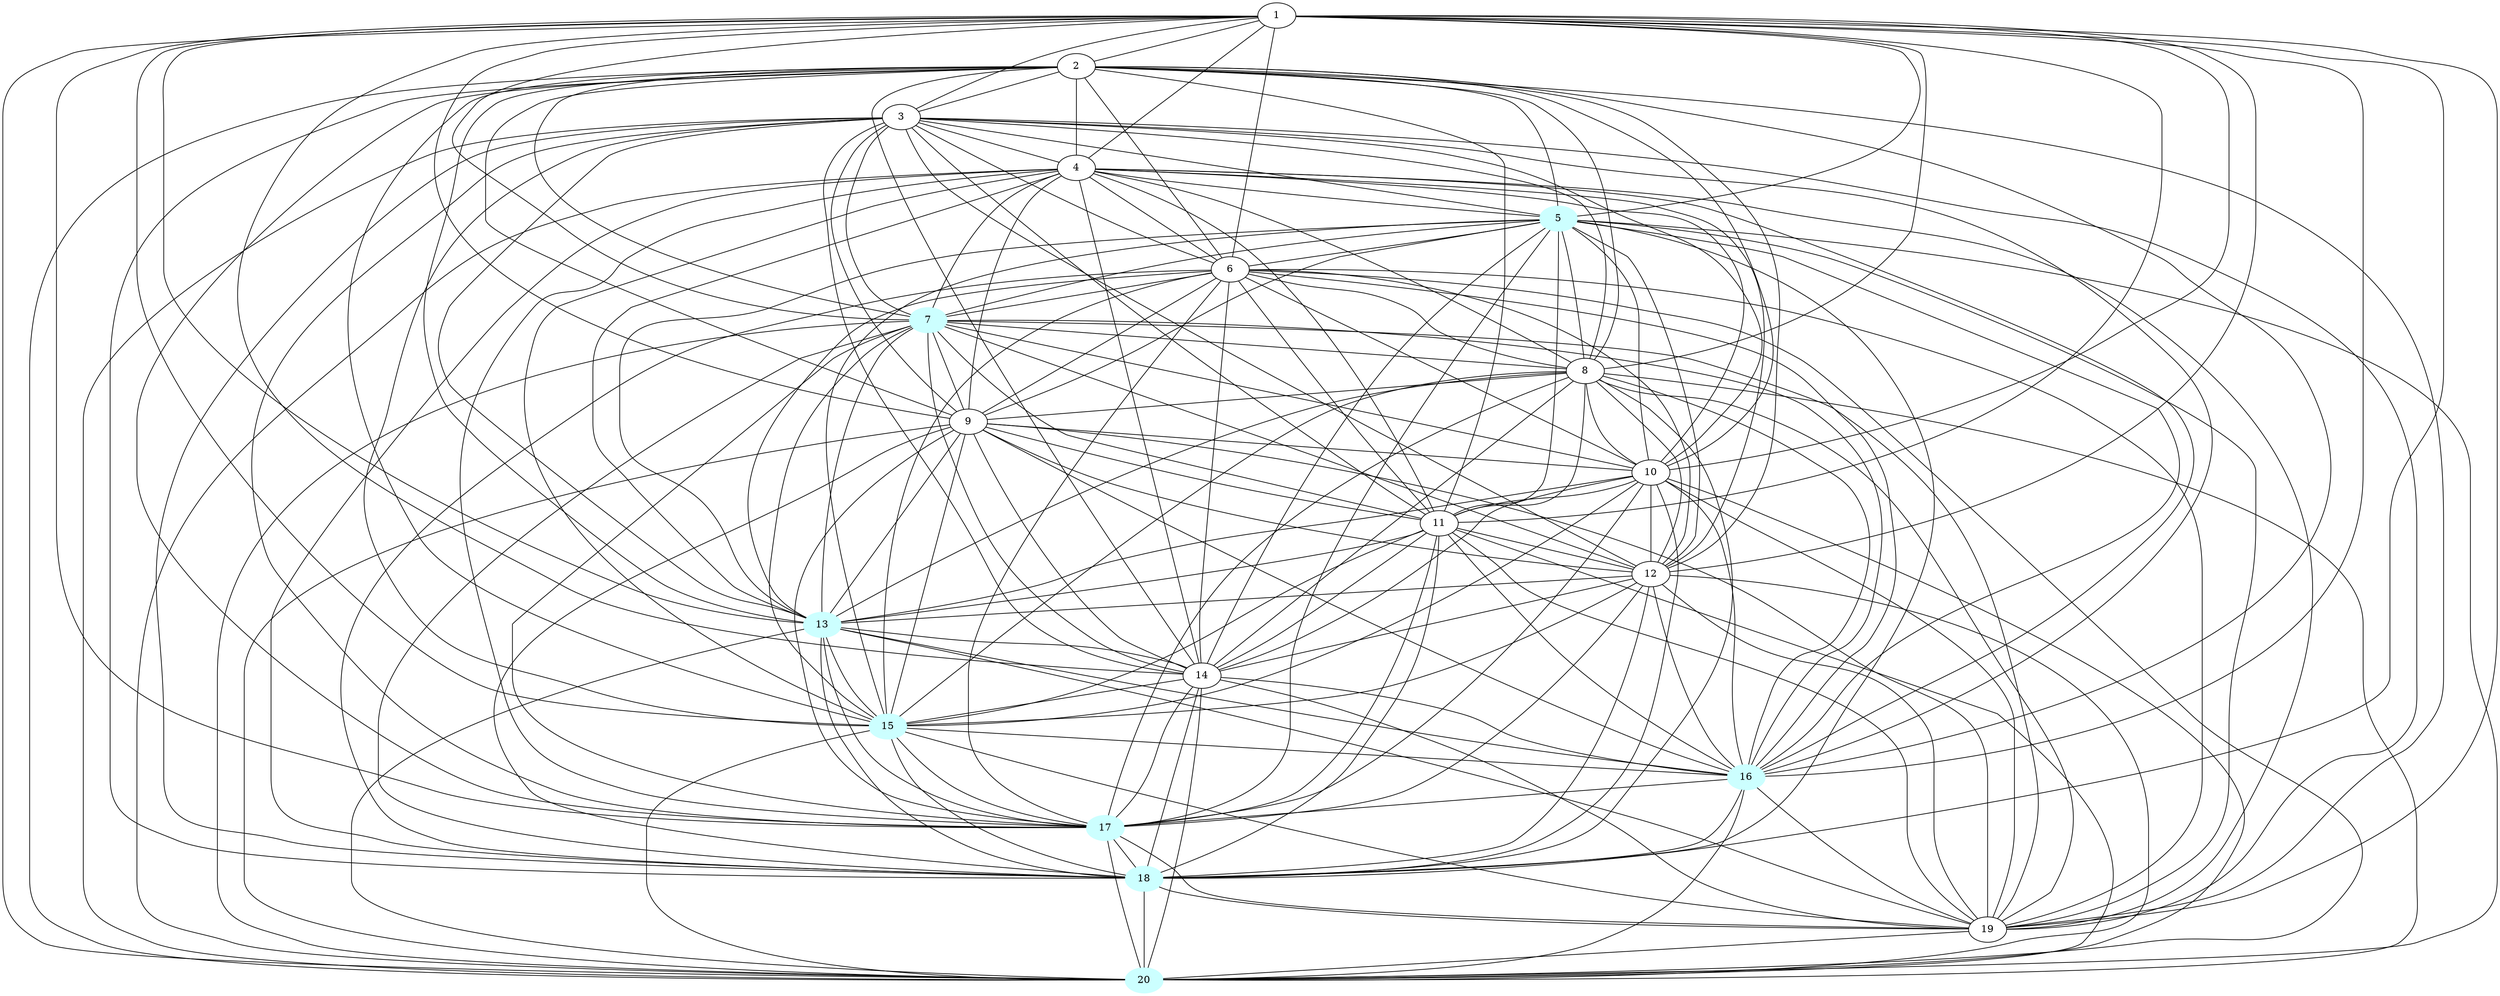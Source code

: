 graph G {
    5 [style=filled, color="#CCFFFF"];
    7 [style=filled, color="#CCFFFF"];
    13 [style=filled, color="#CCFFFF"];
    15 [style=filled, color="#CCFFFF"];
    16 [style=filled, color="#CCFFFF"];
    17 [style=filled, color="#CCFFFF"];
    18 [style=filled, color="#CCFFFF"];
    20 [style=filled, color="#CCFFFF"];
    1 -- 2 [len= 4]
    1 -- 3 [len= 4]
    1 -- 4 [len= 3]
    1 -- 5 [len= 3]
    1 -- 6 [len= 5]
    1 -- 7 [len= 4]
    1 -- 8 [len= 4]
    1 -- 9 [len= 4]
    1 -- 10 [len= 4]
    1 -- 11 [len= 5]
    1 -- 12 [len= 3]
    1 -- 13 [len= 3]
    1 -- 14 [len= 4]
    1 -- 15 [len= 3]
    1 -- 16 [len= 3]
    1 -- 17 [len= 4]
    1 -- 18 [len= 3]
    1 -- 19 [len= 3]
    1 -- 20 [len= 3]
    2 -- 3 [len= 4]
    2 -- 4 [len= 4]
    2 -- 5 [len= 3]
    2 -- 6 [len= 5]
    2 -- 7 [len= 3]
    2 -- 8 [len= 4]
    2 -- 9 [len= 4]
    2 -- 10 [len= 4]
    2 -- 11 [len= 5]
    2 -- 12 [len= 4]
    2 -- 13 [len= 3]
    2 -- 14 [len= 4]
    2 -- 15 [len= 3]
    2 -- 16 [len= 3]
    2 -- 17 [len= 3]
    2 -- 18 [len= 4]
    2 -- 19 [len= 4]
    2 -- 20 [len= 3]
    3 -- 4 [len= 4]
    3 -- 5 [len= 3]
    3 -- 6 [len= 5]
    3 -- 7 [len= 4]
    3 -- 8 [len= 3]
    3 -- 9 [len= 3]
    3 -- 10 [len= 4]
    3 -- 11 [len= 5]
    3 -- 12 [len= 4]
    3 -- 13 [len= 3]
    3 -- 14 [len= 4]
    3 -- 15 [len= 3]
    3 -- 16 [len= 3]
    3 -- 17 [len= 3]
    3 -- 18 [len= 3]
    3 -- 19 [len= 3]
    3 -- 20 [len= 3]
    4 -- 5 [len= 3]
    4 -- 6 [len= 5]
    4 -- 7 [len= 4]
    4 -- 8 [len= 3]
    4 -- 9 [len= 4]
    4 -- 10 [len= 3]
    4 -- 11 [len= 5]
    4 -- 12 [len= 3]
    4 -- 13 [len= 3]
    4 -- 14 [len= 4]
    4 -- 15 [len= 3]
    4 -- 16 [len= 3]
    4 -- 17 [len= 4]
    4 -- 18 [len= 3]
    4 -- 19 [len= 3]
    4 -- 20 [len= 3]
    5 -- 6 [len= 4]
    5 -- 7 [len= 3]
    5 -- 8 [len= 3]
    5 -- 9 [len= 3]
    5 -- 10 [len= 3]
    5 -- 11 [len= 4]
    5 -- 12 [len= 3]
    5 -- 13 [len= 2]
    5 -- 14 [len= 4]
    5 -- 15 [len= 3]
    5 -- 16 [len= 3]
    5 -- 17 [len= 2]
    5 -- 18 [len= 2]
    5 -- 19 [len= 3]
    5 -- 20 [len= 2]
    6 -- 7 [len= 4]
    6 -- 8 [len= 4]
    6 -- 9 [len= 5]
    6 -- 10 [len= 4]
    6 -- 11 [len= 4]
    6 -- 12 [len= 5]
    6 -- 13 [len= 3]
    6 -- 14 [len= 3]
    6 -- 15 [len= 4]
    6 -- 16 [len= 3]
    6 -- 17 [len= 4]
    6 -- 18 [len= 4]
    6 -- 19 [len= 4]
    6 -- 20 [len= 4]
    7 -- 8 [len= 4]
    7 -- 9 [len= 4]
    7 -- 10 [len= 3]
    7 -- 11 [len= 4]
    7 -- 12 [len= 4]
    7 -- 13 [len= 3]
    7 -- 14 [len= 3]
    7 -- 15 [len= 3]
    7 -- 16 [len= 2]
    7 -- 17 [len= 2]
    7 -- 18 [len= 3]
    7 -- 19 [len= 4]
    7 -- 20 [len= 2]
    8 -- 9 [len= 4]
    8 -- 10 [len= 4]
    8 -- 11 [len= 5]
    8 -- 12 [len= 4]
    8 -- 13 [len= 3]
    8 -- 14 [len= 4]
    8 -- 15 [len= 3]
    8 -- 16 [len= 3]
    8 -- 17 [len= 4]
    8 -- 18 [len= 3]
    8 -- 19 [len= 4]
    8 -- 20 [len= 4]
    9 -- 10 [len= 3]
    9 -- 11 [len= 5]
    9 -- 12 [len= 4]
    9 -- 13 [len= 3]
    9 -- 14 [len= 4]
    9 -- 15 [len= 3]
    9 -- 16 [len= 3]
    9 -- 17 [len= 4]
    9 -- 18 [len= 3]
    9 -- 19 [len= 3]
    9 -- 20 [len= 4]
    10 -- 11 [len= 3]
    10 -- 12 [len= 4]
    10 -- 13 [len= 3]
    10 -- 14 [len= 4]
    10 -- 15 [len= 3]
    10 -- 16 [len= 2]
    10 -- 17 [len= 3]
    10 -- 18 [len= 3]
    10 -- 19 [len= 3]
    10 -- 20 [len= 3]
    11 -- 12 [len= 5]
    11 -- 13 [len= 4]
    11 -- 14 [len= 3]
    11 -- 15 [len= 4]
    11 -- 16 [len= 3]
    11 -- 17 [len= 4]
    11 -- 18 [len= 4]
    11 -- 19 [len= 4]
    11 -- 20 [len= 4]
    12 -- 13 [len= 3]
    12 -- 14 [len= 4]
    12 -- 15 [len= 3]
    12 -- 16 [len= 3]
    12 -- 17 [len= 3]
    12 -- 18 [len= 3]
    12 -- 19 [len= 3]
    12 -- 20 [len= 3]
    13 -- 14 [len= 3]
    13 -- 15 [len= 3]
    13 -- 16 [len= 2]
    13 -- 17 [len= 3]
    13 -- 18 [len= 2]
    13 -- 19 [len= 3]
    13 -- 20 [len= 2]
    14 -- 15 [len= 3]
    14 -- 16 [len= 3]
    14 -- 17 [len= 3]
    14 -- 18 [len= 4]
    14 -- 19 [len= 4]
    14 -- 20 [len= 3]
    15 -- 16 [len= 2]
    15 -- 17 [len= 2]
    15 -- 18 [len= 3]
    15 -- 19 [len= 3]
    15 -- 20 [len= 2]
    16 -- 17 [len= 2]
    16 -- 18 [len= 3]
    16 -- 19 [len= 2]
    16 -- 20 [len= 3]
    17 -- 18 [len= 3]
    17 -- 19 [len= 3]
    17 -- 20 [len= 2]
    18 -- 19 [len= 3]
    18 -- 20 [len= 3]
    19 -- 20 [len= 3]
}
